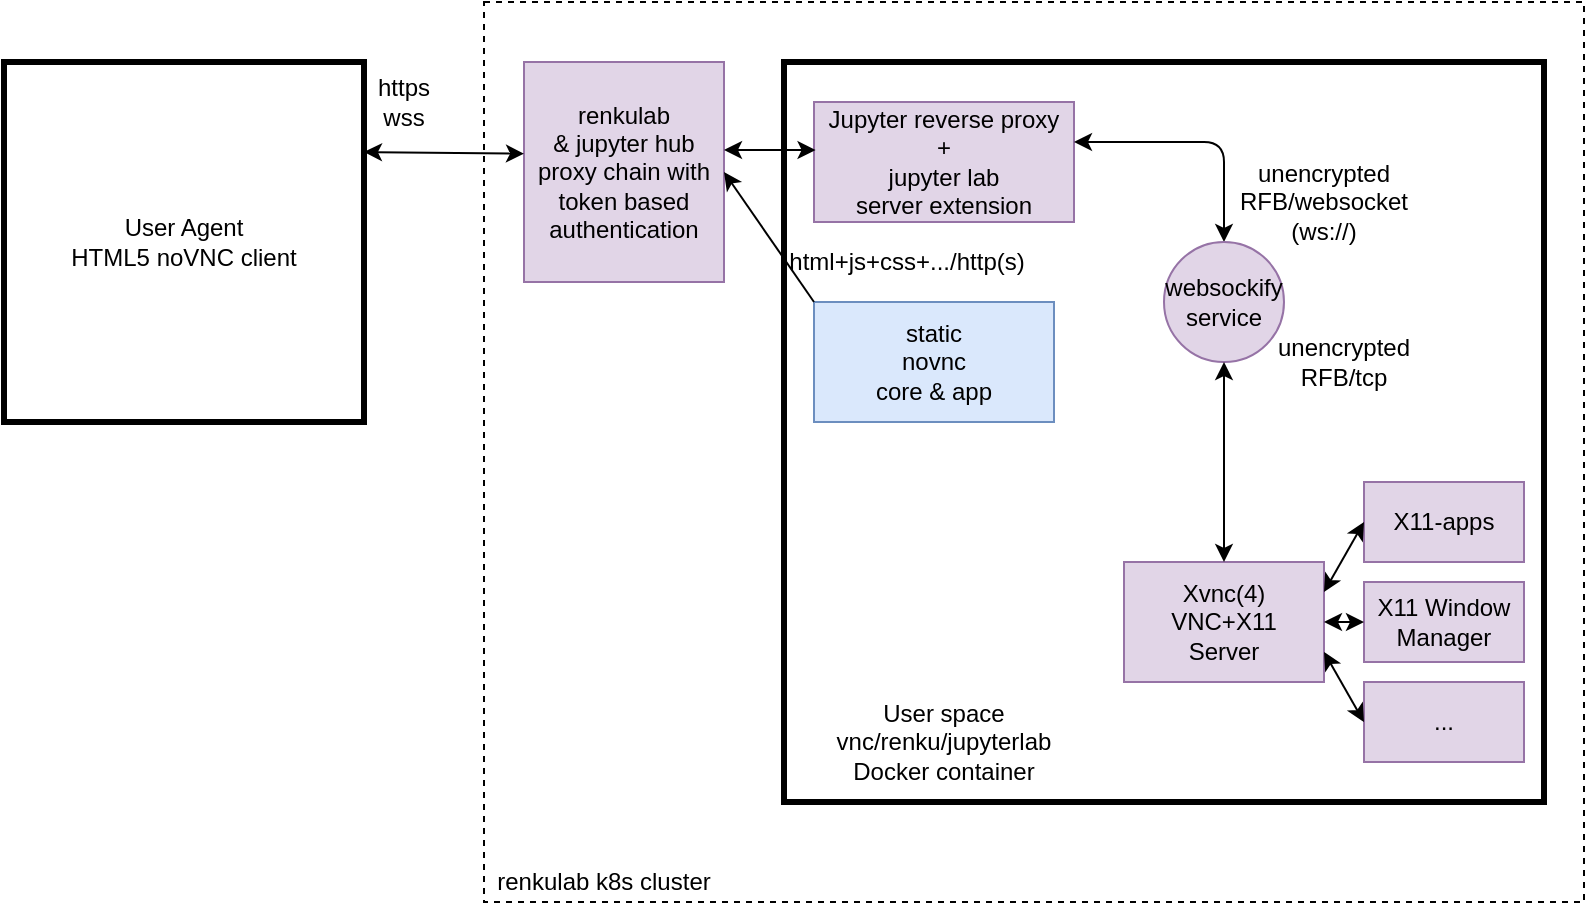 <?xml version="1.0"?>
<mxfile version="13.9.9" type="device">
  <diagram id="oRsjdCRwozJ9lEBOTv6X" name="Page-1"><mxGraphModel dx="1106" dy="1003" grid="1" gridSize="10" guides="1" tooltips="1" connect="1" arrows="1" fold="1" page="1" pageScale="1" pageWidth="827" pageHeight="1169" math="0" shadow="0"><root><mxCell id="0"/><mxCell id="1" parent="0"/><mxCell id="84cEDR2ep9NVqmo1QC96-34" value="" style="rounded=0;whiteSpace=wrap;html=1;strokeWidth=1;dashed=1;perimeterSpacing=0;" vertex="1" parent="1"><mxGeometry x="260" y="90" width="550" height="450" as="geometry"/></mxCell><mxCell id="84cEDR2ep9NVqmo1QC96-1" value="" style="whiteSpace=wrap;html=1;strokeWidth=3;" vertex="1" parent="1"><mxGeometry x="410" y="120" width="380" height="370" as="geometry"/></mxCell><mxCell id="84cEDR2ep9NVqmo1QC96-2" value="Xvnc(4)&lt;br&gt;VNC+X11&lt;br&gt;Server" style="rounded=0;whiteSpace=wrap;html=1;fillColor=#e1d5e7;strokeColor=#9673a6;" vertex="1" parent="1"><mxGeometry x="580" y="370" width="100" height="60" as="geometry"/></mxCell><mxCell id="84cEDR2ep9NVqmo1QC96-3" value="X11-apps" style="whiteSpace=wrap;html=1;imageAspect=0;resizeWidth=0;fillColor=#e1d5e7;strokeColor=#9673a6;" vertex="1" parent="1"><mxGeometry x="700" y="330" width="80" height="40" as="geometry"/></mxCell><mxCell id="84cEDR2ep9NVqmo1QC96-4" value="X11 Window&lt;br&gt;Manager" style="whiteSpace=wrap;html=1;fillColor=#e1d5e7;strokeColor=#9673a6;" vertex="1" parent="1"><mxGeometry x="700" y="380" width="80" height="40" as="geometry"/></mxCell><mxCell id="84cEDR2ep9NVqmo1QC96-5" value="" style="endArrow=classic;startArrow=classic;html=1;entryX=0;entryY=0.5;entryDx=0;entryDy=0;exitX=1;exitY=0.25;exitDx=0;exitDy=0;" edge="1" parent="1" source="84cEDR2ep9NVqmo1QC96-2" target="84cEDR2ep9NVqmo1QC96-3"><mxGeometry width="50" height="50" relative="1" as="geometry"><mxPoint x="340" y="530" as="sourcePoint"/><mxPoint x="390" y="480" as="targetPoint"/></mxGeometry></mxCell><mxCell id="84cEDR2ep9NVqmo1QC96-6" value="" style="endArrow=classic;startArrow=classic;html=1;entryX=0;entryY=0.5;entryDx=0;entryDy=0;exitX=1;exitY=0.5;exitDx=0;exitDy=0;" edge="1" parent="1" source="84cEDR2ep9NVqmo1QC96-2" target="84cEDR2ep9NVqmo1QC96-4"><mxGeometry width="50" height="50" relative="1" as="geometry"><mxPoint x="340" y="530" as="sourcePoint"/><mxPoint x="390" y="480" as="targetPoint"/></mxGeometry></mxCell><mxCell id="84cEDR2ep9NVqmo1QC96-7" value="User Agent&lt;br&gt;HTML5 noVNC client" style="whiteSpace=wrap;html=1;aspect=fixed;strokeWidth=3;" vertex="1" parent="1"><mxGeometry x="20" y="120" width="180" height="180" as="geometry"/></mxCell><mxCell id="84cEDR2ep9NVqmo1QC96-10" value="renkulab&lt;br&gt;&amp;amp; jupyter hub&lt;br&gt;proxy chain with&lt;br&gt;token based&lt;br&gt;authentication" style="rounded=0;whiteSpace=wrap;html=1;fillColor=#e1d5e7;strokeColor=#9673a6;" vertex="1" parent="1"><mxGeometry x="280" y="120" width="100" height="110" as="geometry"/></mxCell><mxCell id="84cEDR2ep9NVqmo1QC96-13" value="Jupyter reverse proxy&lt;br&gt;+&lt;br&gt;jupyter lab&lt;br&gt;server extension" style="rounded=0;whiteSpace=wrap;html=1;fillColor=#e1d5e7;strokeColor=#9673a6;" vertex="1" parent="1"><mxGeometry x="425" y="140" width="130" height="60" as="geometry"/></mxCell><mxCell id="84cEDR2ep9NVqmo1QC96-14" value="static&lt;br&gt;novnc&lt;br&gt;core &amp;amp; app" style="rounded=0;whiteSpace=wrap;html=1;fillColor=#dae8fc;strokeColor=#6c8ebf;" vertex="1" parent="1"><mxGeometry x="425" y="240" width="120" height="60" as="geometry"/></mxCell><mxCell id="84cEDR2ep9NVqmo1QC96-15" value="" style="endArrow=classic;startArrow=classic;html=1;exitX=0.5;exitY=0;exitDx=0;exitDy=0;" edge="1" parent="1" source="84cEDR2ep9NVqmo1QC96-16"><mxGeometry width="50" height="50" relative="1" as="geometry"><mxPoint x="370" y="440" as="sourcePoint"/><mxPoint x="555" y="160" as="targetPoint"/><Array as="points"><mxPoint x="630" y="160"/></Array></mxGeometry></mxCell><mxCell id="84cEDR2ep9NVqmo1QC96-16" value="websockify&lt;br&gt;service" style="ellipse;whiteSpace=wrap;html=1;aspect=fixed;fillColor=#e1d5e7;strokeColor=#9673a6;" vertex="1" parent="1"><mxGeometry x="600" y="210" width="60" height="60" as="geometry"/></mxCell><mxCell id="84cEDR2ep9NVqmo1QC96-17" value="unencrypted&lt;br&gt;RFB/websocket (ws://)" style="text;html=1;strokeColor=none;fillColor=none;align=center;verticalAlign=middle;whiteSpace=wrap;rounded=0;" vertex="1" parent="1"><mxGeometry x="630" y="180" width="100" height="20" as="geometry"/></mxCell><mxCell id="84cEDR2ep9NVqmo1QC96-18" value="unencrypted RFB/tcp" style="text;html=1;strokeColor=none;fillColor=none;align=center;verticalAlign=middle;whiteSpace=wrap;rounded=0;" vertex="1" parent="1"><mxGeometry x="670" y="260" width="40" height="20" as="geometry"/></mxCell><mxCell id="84cEDR2ep9NVqmo1QC96-19" value="" style="endArrow=classic;startArrow=none;html=1;entryX=1;entryY=0.5;entryDx=0;entryDy=0;exitX=0;exitY=0;exitDx=0;exitDy=0;endFill=1;startFill=0;" edge="1" parent="1" source="84cEDR2ep9NVqmo1QC96-14" target="84cEDR2ep9NVqmo1QC96-10"><mxGeometry width="50" height="50" relative="1" as="geometry"><mxPoint x="600" y="230" as="sourcePoint"/><mxPoint x="540" y="180" as="targetPoint"/></mxGeometry></mxCell><mxCell id="84cEDR2ep9NVqmo1QC96-21" value="" style="endArrow=classic;startArrow=classic;html=1;entryX=0.5;entryY=1;entryDx=0;entryDy=0;exitX=0.5;exitY=0;exitDx=0;exitDy=0;" edge="1" parent="1" source="84cEDR2ep9NVqmo1QC96-2" target="84cEDR2ep9NVqmo1QC96-16"><mxGeometry width="50" height="50" relative="1" as="geometry"><mxPoint x="630" y="290" as="sourcePoint"/><mxPoint x="400" y="200" as="targetPoint"/></mxGeometry></mxCell><mxCell id="84cEDR2ep9NVqmo1QC96-22" value="html+js+css+.../http(s)" style="text;html=1;strokeColor=none;fillColor=none;align=center;verticalAlign=middle;whiteSpace=wrap;rounded=0;" vertex="1" parent="1"><mxGeometry x="414" y="210" width="115" height="20" as="geometry"/></mxCell><mxCell id="84cEDR2ep9NVqmo1QC96-23" value="" style="endArrow=classic;startArrow=classic;html=1;exitX=1;exitY=0.25;exitDx=0;exitDy=0;entryX=0;entryY=0.417;entryDx=0;entryDy=0;entryPerimeter=0;" edge="1" parent="1" source="84cEDR2ep9NVqmo1QC96-7" target="84cEDR2ep9NVqmo1QC96-10"><mxGeometry width="50" height="50" relative="1" as="geometry"><mxPoint x="310" y="250" as="sourcePoint"/><mxPoint x="240" y="170" as="targetPoint"/></mxGeometry></mxCell><mxCell id="84cEDR2ep9NVqmo1QC96-24" value="" style="endArrow=classic;startArrow=classic;html=1;exitX=1;exitY=0.4;exitDx=0;exitDy=0;entryX=0.006;entryY=0.4;entryDx=0;entryDy=0;entryPerimeter=0;exitPerimeter=0;" edge="1" parent="1" source="84cEDR2ep9NVqmo1QC96-10" target="84cEDR2ep9NVqmo1QC96-13"><mxGeometry width="50" height="50" relative="1" as="geometry"><mxPoint x="230" y="175" as="sourcePoint"/><mxPoint x="250" y="175.02" as="targetPoint"/></mxGeometry></mxCell><mxCell id="84cEDR2ep9NVqmo1QC96-28" value="..." style="whiteSpace=wrap;html=1;fillColor=#e1d5e7;strokeColor=#9673a6;" vertex="1" parent="1"><mxGeometry x="700" y="430" width="80" height="40" as="geometry"/></mxCell><mxCell id="84cEDR2ep9NVqmo1QC96-29" value="" style="endArrow=classic;startArrow=classic;html=1;entryX=0;entryY=0.5;entryDx=0;entryDy=0;exitX=1;exitY=0.75;exitDx=0;exitDy=0;" edge="1" parent="1" source="84cEDR2ep9NVqmo1QC96-2" target="84cEDR2ep9NVqmo1QC96-28"><mxGeometry width="50" height="50" relative="1" as="geometry"><mxPoint x="690" y="395" as="sourcePoint"/><mxPoint x="710" y="360" as="targetPoint"/></mxGeometry></mxCell><mxCell id="84cEDR2ep9NVqmo1QC96-30" value="https&lt;br&gt;wss" style="text;html=1;strokeColor=none;fillColor=none;align=center;verticalAlign=middle;whiteSpace=wrap;rounded=0;" vertex="1" parent="1"><mxGeometry x="200" y="130" width="40" height="20" as="geometry"/></mxCell><mxCell id="84cEDR2ep9NVqmo1QC96-32" value="User space&lt;br&gt;vnc/renku/jupyterlab Docker container" style="text;html=1;strokeColor=none;fillColor=none;align=center;verticalAlign=middle;whiteSpace=wrap;rounded=0;" vertex="1" parent="1"><mxGeometry x="430" y="450" width="120" height="20" as="geometry"/></mxCell><mxCell id="84cEDR2ep9NVqmo1QC96-35" value="renkulab k8s cluster" style="text;html=1;strokeColor=none;fillColor=none;align=center;verticalAlign=middle;whiteSpace=wrap;rounded=0;" vertex="1" parent="1"><mxGeometry x="260" y="520" width="120" height="20" as="geometry"/></mxCell></root></mxGraphModel></diagram>
</mxfile>
